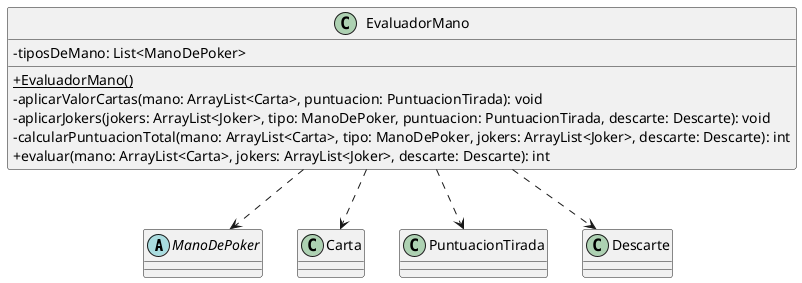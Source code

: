 @startuml
skinparam classAttributeIconSize 0
abstract class ManoDePoker

class EvaluadorMano {
    -tiposDeMano: List<ManoDePoker>
    +{static}EvaluadorMano()
    -aplicarValorCartas(mano: ArrayList<Carta>, puntuacion: PuntuacionTirada): void
    -aplicarJokers(jokers: ArrayList<Joker>, tipo: ManoDePoker, puntuacion: PuntuacionTirada, descarte: Descarte): void
    -calcularPuntuacionTotal(mano: ArrayList<Carta>, tipo: ManoDePoker, jokers: ArrayList<Joker>, descarte: Descarte): int
    +evaluar(mano: ArrayList<Carta>, jokers: ArrayList<Joker>, descarte: Descarte): int
}

EvaluadorMano ..> ManoDePoker
EvaluadorMano ..> Carta
EvaluadorMano ..> PuntuacionTirada
EvaluadorMano ..> Descarte
@enduml